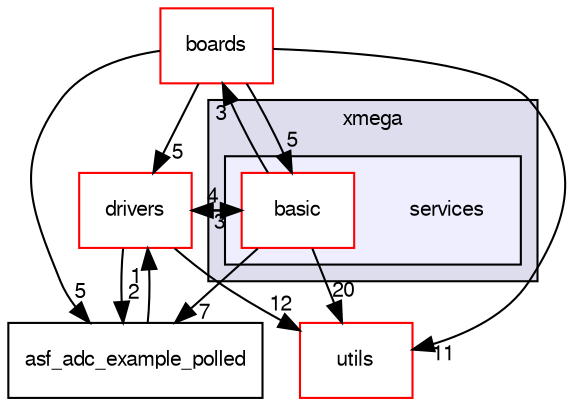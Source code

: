 digraph G {
  compound=true
  node [ fontsize="10", fontname="FreeSans"];
  edge [ labelfontsize="10", labelfontname="FreeSans"];
  subgraph clusterdir_1bfdd21ed7956c05b9d05e75709f878b {
    graph [ bgcolor="#ddddee", pencolor="black", label="xmega" fontname="FreeSans", fontsize="10", URL="dir_1bfdd21ed7956c05b9d05e75709f878b.html"]
  subgraph clusterdir_6df56000e9397a0e5b9a9ad92f20af68 {
    graph [ bgcolor="#eeeeff", pencolor="black", label="" URL="dir_6df56000e9397a0e5b9a9ad92f20af68.html"];
    dir_6df56000e9397a0e5b9a9ad92f20af68 [shape=plaintext label="services"];
    dir_a98c422f485acdaa3b23c4a99b4cb711 [shape=box label="basic" color="red" fillcolor="white" style="filled" URL="dir_a98c422f485acdaa3b23c4a99b4cb711.html"];
  }
  }
  dir_48d7c75bc2d65fbf40aa264a7dbfade3 [shape=box label="drivers" fillcolor="white" style="filled" color="red" URL="dir_48d7c75bc2d65fbf40aa264a7dbfade3.html"];
  dir_a3daf184e2a07ef4b49807f50f1e84df [shape=box label="asf_adc_example_polled" URL="dir_a3daf184e2a07ef4b49807f50f1e84df.html"];
  dir_e74a7c641d1b032fbb218d42b422d49b [shape=box label="utils" fillcolor="white" style="filled" color="red" URL="dir_e74a7c641d1b032fbb218d42b422d49b.html"];
  dir_ceaab40597b0bf8807a94aba0a007ee7 [shape=box label="boards" fillcolor="white" style="filled" color="red" URL="dir_ceaab40597b0bf8807a94aba0a007ee7.html"];
  dir_48d7c75bc2d65fbf40aa264a7dbfade3->dir_a3daf184e2a07ef4b49807f50f1e84df [headlabel="2", labeldistance=1.5 headhref="dir_000009_000037.html"];
  dir_48d7c75bc2d65fbf40aa264a7dbfade3->dir_e74a7c641d1b032fbb218d42b422d49b [headlabel="12", labeldistance=1.5 headhref="dir_000009_000029.html"];
  dir_48d7c75bc2d65fbf40aa264a7dbfade3->dir_a98c422f485acdaa3b23c4a99b4cb711 [headlabel="4", labeldistance=1.5 headhref="dir_000009_000018.html"];
  dir_a3daf184e2a07ef4b49807f50f1e84df->dir_48d7c75bc2d65fbf40aa264a7dbfade3 [headlabel="1", labeldistance=1.5 headhref="dir_000037_000009.html"];
  dir_a98c422f485acdaa3b23c4a99b4cb711->dir_48d7c75bc2d65fbf40aa264a7dbfade3 [headlabel="3", labeldistance=1.5 headhref="dir_000018_000009.html"];
  dir_a98c422f485acdaa3b23c4a99b4cb711->dir_a3daf184e2a07ef4b49807f50f1e84df [headlabel="7", labeldistance=1.5 headhref="dir_000018_000037.html"];
  dir_a98c422f485acdaa3b23c4a99b4cb711->dir_e74a7c641d1b032fbb218d42b422d49b [headlabel="20", labeldistance=1.5 headhref="dir_000018_000029.html"];
  dir_a98c422f485acdaa3b23c4a99b4cb711->dir_ceaab40597b0bf8807a94aba0a007ee7 [headlabel="3", labeldistance=1.5 headhref="dir_000018_000002.html"];
  dir_ceaab40597b0bf8807a94aba0a007ee7->dir_48d7c75bc2d65fbf40aa264a7dbfade3 [headlabel="5", labeldistance=1.5 headhref="dir_000002_000009.html"];
  dir_ceaab40597b0bf8807a94aba0a007ee7->dir_a3daf184e2a07ef4b49807f50f1e84df [headlabel="5", labeldistance=1.5 headhref="dir_000002_000037.html"];
  dir_ceaab40597b0bf8807a94aba0a007ee7->dir_e74a7c641d1b032fbb218d42b422d49b [headlabel="11", labeldistance=1.5 headhref="dir_000002_000029.html"];
  dir_ceaab40597b0bf8807a94aba0a007ee7->dir_a98c422f485acdaa3b23c4a99b4cb711 [headlabel="5", labeldistance=1.5 headhref="dir_000002_000018.html"];
}
